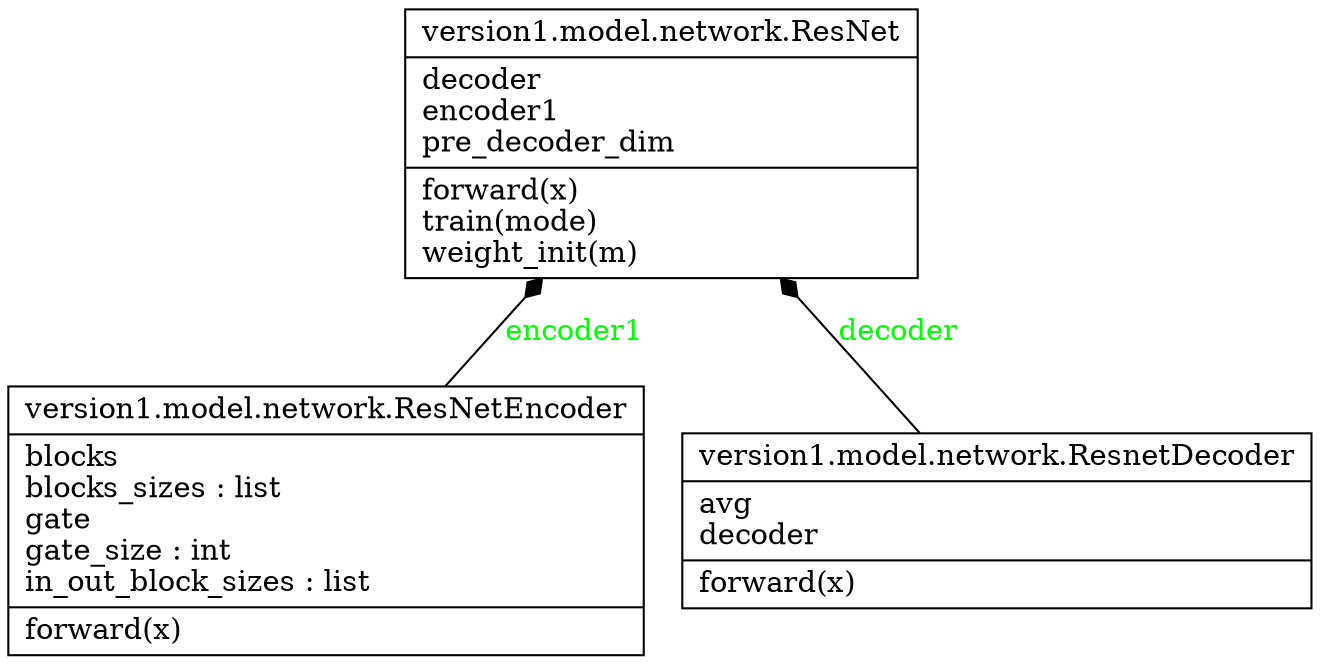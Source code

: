 digraph "version1.model.network.ResNet" {
rankdir=BT
charset="utf-8"
"version1.model.network.ResNet" [color="black", fontcolor="black", label="{version1.model.network.ResNet|decoder\lencoder1\lpre_decoder_dim\l|forward(x)\ltrain(mode)\lweight_init(m)\l}", shape="record", style="solid"];
"version1.model.network.ResNetEncoder" [color="black", fontcolor="black", label="{version1.model.network.ResNetEncoder|blocks\lblocks_sizes : list\lgate\lgate_size : int\lin_out_block_sizes : list\l|forward(x)\l}", shape="record", style="solid"];
"version1.model.network.ResnetDecoder" [color="black", fontcolor="black", label="{version1.model.network.ResnetDecoder|avg\ldecoder\l|forward(x)\l}", shape="record", style="solid"];
"version1.model.network.ResNetEncoder" -> "version1.model.network.ResNet" [arrowhead="diamond", arrowtail="none", fontcolor="green", label="encoder1", style="solid"];
"version1.model.network.ResnetDecoder" -> "version1.model.network.ResNet" [arrowhead="diamond", arrowtail="none", fontcolor="green", label="decoder", style="solid"];
}
